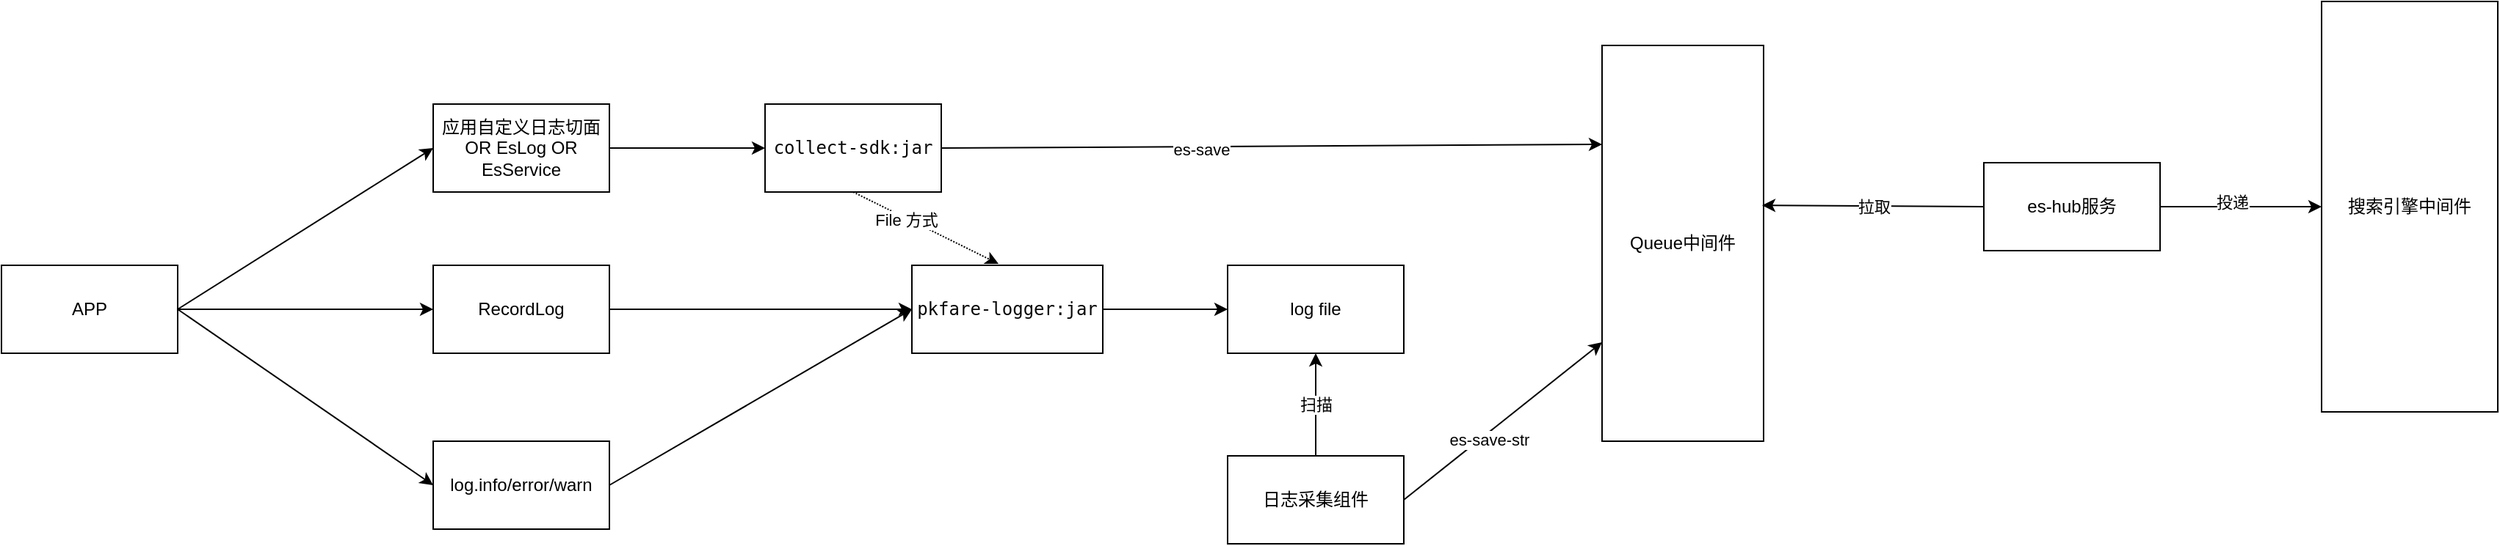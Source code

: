 <mxfile version="20.5.1" type="github">
  <diagram id="kPDA9VfYAO7xyKMvzVB0" name="第 1 页">
    <mxGraphModel dx="1393" dy="981" grid="1" gridSize="10" guides="1" tooltips="1" connect="1" arrows="1" fold="1" page="1" pageScale="1" pageWidth="827" pageHeight="1169" math="0" shadow="0">
      <root>
        <mxCell id="0" />
        <mxCell id="1" parent="0" />
        <mxCell id="HedHW2Ap92B9lxm5ix0j-6" style="rounded=0;orthogonalLoop=1;jettySize=auto;html=1;exitX=1;exitY=0.5;exitDx=0;exitDy=0;entryX=0;entryY=0.5;entryDx=0;entryDy=0;" edge="1" parent="1" source="HedHW2Ap92B9lxm5ix0j-1" target="HedHW2Ap92B9lxm5ix0j-2">
          <mxGeometry relative="1" as="geometry" />
        </mxCell>
        <mxCell id="HedHW2Ap92B9lxm5ix0j-7" style="edgeStyle=none;rounded=0;orthogonalLoop=1;jettySize=auto;html=1;exitX=1;exitY=0.5;exitDx=0;exitDy=0;entryX=0;entryY=0.5;entryDx=0;entryDy=0;" edge="1" parent="1" source="HedHW2Ap92B9lxm5ix0j-1" target="HedHW2Ap92B9lxm5ix0j-3">
          <mxGeometry relative="1" as="geometry" />
        </mxCell>
        <mxCell id="HedHW2Ap92B9lxm5ix0j-8" style="edgeStyle=none;rounded=0;orthogonalLoop=1;jettySize=auto;html=1;exitX=1;exitY=0.5;exitDx=0;exitDy=0;entryX=0;entryY=0.5;entryDx=0;entryDy=0;" edge="1" parent="1" source="HedHW2Ap92B9lxm5ix0j-1" target="HedHW2Ap92B9lxm5ix0j-4">
          <mxGeometry relative="1" as="geometry" />
        </mxCell>
        <mxCell id="HedHW2Ap92B9lxm5ix0j-1" value="APP" style="rounded=0;whiteSpace=wrap;html=1;" vertex="1" parent="1">
          <mxGeometry x="60" y="230" width="120" height="60" as="geometry" />
        </mxCell>
        <mxCell id="HedHW2Ap92B9lxm5ix0j-10" value="" style="edgeStyle=none;rounded=0;orthogonalLoop=1;jettySize=auto;html=1;" edge="1" parent="1" source="HedHW2Ap92B9lxm5ix0j-2" target="HedHW2Ap92B9lxm5ix0j-9">
          <mxGeometry relative="1" as="geometry" />
        </mxCell>
        <mxCell id="HedHW2Ap92B9lxm5ix0j-2" value="应用自定义日志切面 OR EsLog OR EsService" style="rounded=0;whiteSpace=wrap;html=1;" vertex="1" parent="1">
          <mxGeometry x="354" y="120" width="120" height="60" as="geometry" />
        </mxCell>
        <mxCell id="HedHW2Ap92B9lxm5ix0j-12" value="" style="edgeStyle=none;rounded=0;orthogonalLoop=1;jettySize=auto;html=1;" edge="1" parent="1" source="HedHW2Ap92B9lxm5ix0j-3" target="HedHW2Ap92B9lxm5ix0j-11">
          <mxGeometry relative="1" as="geometry" />
        </mxCell>
        <mxCell id="HedHW2Ap92B9lxm5ix0j-3" value="RecordLog" style="rounded=0;whiteSpace=wrap;html=1;" vertex="1" parent="1">
          <mxGeometry x="354" y="230" width="120" height="60" as="geometry" />
        </mxCell>
        <mxCell id="HedHW2Ap92B9lxm5ix0j-16" style="edgeStyle=none;rounded=0;orthogonalLoop=1;jettySize=auto;html=1;exitX=1;exitY=0.5;exitDx=0;exitDy=0;entryX=0;entryY=0.5;entryDx=0;entryDy=0;" edge="1" parent="1" source="HedHW2Ap92B9lxm5ix0j-4" target="HedHW2Ap92B9lxm5ix0j-11">
          <mxGeometry relative="1" as="geometry" />
        </mxCell>
        <mxCell id="HedHW2Ap92B9lxm5ix0j-4" value="log.info/error/warn" style="rounded=0;whiteSpace=wrap;html=1;" vertex="1" parent="1">
          <mxGeometry x="354" y="350" width="120" height="60" as="geometry" />
        </mxCell>
        <mxCell id="HedHW2Ap92B9lxm5ix0j-13" style="edgeStyle=none;rounded=0;orthogonalLoop=1;jettySize=auto;html=1;exitX=0.5;exitY=1;exitDx=0;exitDy=0;entryX=0.454;entryY=-0.017;entryDx=0;entryDy=0;entryPerimeter=0;dashed=1;dashPattern=1 1;" edge="1" parent="1" source="HedHW2Ap92B9lxm5ix0j-9" target="HedHW2Ap92B9lxm5ix0j-11">
          <mxGeometry relative="1" as="geometry" />
        </mxCell>
        <mxCell id="HedHW2Ap92B9lxm5ix0j-15" value="File 方式" style="edgeLabel;html=1;align=center;verticalAlign=middle;resizable=0;points=[];" vertex="1" connectable="0" parent="HedHW2Ap92B9lxm5ix0j-13">
          <mxGeometry x="-0.265" y="-1" relative="1" as="geometry">
            <mxPoint as="offset" />
          </mxGeometry>
        </mxCell>
        <mxCell id="HedHW2Ap92B9lxm5ix0j-20" style="edgeStyle=none;rounded=0;orthogonalLoop=1;jettySize=auto;html=1;exitX=1;exitY=0.5;exitDx=0;exitDy=0;entryX=0;entryY=0.25;entryDx=0;entryDy=0;" edge="1" parent="1" source="HedHW2Ap92B9lxm5ix0j-9" target="HedHW2Ap92B9lxm5ix0j-19">
          <mxGeometry relative="1" as="geometry" />
        </mxCell>
        <mxCell id="HedHW2Ap92B9lxm5ix0j-21" value="es-save" style="edgeLabel;html=1;align=center;verticalAlign=middle;resizable=0;points=[];" vertex="1" connectable="0" parent="HedHW2Ap92B9lxm5ix0j-20">
          <mxGeometry x="-0.214" y="-2" relative="1" as="geometry">
            <mxPoint as="offset" />
          </mxGeometry>
        </mxCell>
        <mxCell id="HedHW2Ap92B9lxm5ix0j-9" value="&lt;pre style=&quot;text-align: start; background-color: rgb(255, 255, 255); color: rgb(8, 8, 8); font-family: Consolas, monospace; font-size: 9pt;&quot;&gt;collect-sdk:jar&lt;/pre&gt;" style="whiteSpace=wrap;html=1;rounded=0;" vertex="1" parent="1">
          <mxGeometry x="580" y="120" width="120" height="60" as="geometry" />
        </mxCell>
        <mxCell id="HedHW2Ap92B9lxm5ix0j-18" value="" style="edgeStyle=none;rounded=0;orthogonalLoop=1;jettySize=auto;html=1;" edge="1" parent="1" source="HedHW2Ap92B9lxm5ix0j-11" target="HedHW2Ap92B9lxm5ix0j-17">
          <mxGeometry relative="1" as="geometry" />
        </mxCell>
        <mxCell id="HedHW2Ap92B9lxm5ix0j-11" value="&lt;pre style=&quot;text-align: start; background-color: rgb(255, 255, 255); color: rgb(8, 8, 8); font-family: Consolas, monospace; font-size: 9pt;&quot;&gt;pkfare-logger:jar&lt;/pre&gt;" style="whiteSpace=wrap;html=1;rounded=0;" vertex="1" parent="1">
          <mxGeometry x="680" y="230" width="130" height="60" as="geometry" />
        </mxCell>
        <mxCell id="HedHW2Ap92B9lxm5ix0j-17" value="log file" style="whiteSpace=wrap;html=1;rounded=0;" vertex="1" parent="1">
          <mxGeometry x="895" y="230" width="120" height="60" as="geometry" />
        </mxCell>
        <mxCell id="HedHW2Ap92B9lxm5ix0j-19" value="Queue中间件" style="rounded=0;whiteSpace=wrap;html=1;" vertex="1" parent="1">
          <mxGeometry x="1150" y="80" width="110" height="270" as="geometry" />
        </mxCell>
        <mxCell id="HedHW2Ap92B9lxm5ix0j-23" style="edgeStyle=none;rounded=0;orthogonalLoop=1;jettySize=auto;html=1;exitX=1;exitY=0.5;exitDx=0;exitDy=0;entryX=0;entryY=0.75;entryDx=0;entryDy=0;" edge="1" parent="1" source="HedHW2Ap92B9lxm5ix0j-22" target="HedHW2Ap92B9lxm5ix0j-19">
          <mxGeometry relative="1" as="geometry" />
        </mxCell>
        <mxCell id="HedHW2Ap92B9lxm5ix0j-24" value="es-save-str" style="edgeLabel;html=1;align=center;verticalAlign=middle;resizable=0;points=[];" vertex="1" connectable="0" parent="HedHW2Ap92B9lxm5ix0j-23">
          <mxGeometry x="-0.171" y="-3" relative="1" as="geometry">
            <mxPoint y="1" as="offset" />
          </mxGeometry>
        </mxCell>
        <mxCell id="HedHW2Ap92B9lxm5ix0j-26" value="扫描" style="edgeStyle=none;rounded=0;orthogonalLoop=1;jettySize=auto;html=1;exitX=0.5;exitY=0;exitDx=0;exitDy=0;entryX=0.5;entryY=1;entryDx=0;entryDy=0;" edge="1" parent="1" source="HedHW2Ap92B9lxm5ix0j-22" target="HedHW2Ap92B9lxm5ix0j-17">
          <mxGeometry relative="1" as="geometry" />
        </mxCell>
        <mxCell id="HedHW2Ap92B9lxm5ix0j-22" value="日志采集组件" style="rounded=0;whiteSpace=wrap;html=1;" vertex="1" parent="1">
          <mxGeometry x="895" y="360" width="120" height="60" as="geometry" />
        </mxCell>
        <mxCell id="HedHW2Ap92B9lxm5ix0j-28" value="拉取" style="edgeStyle=none;rounded=0;orthogonalLoop=1;jettySize=auto;html=1;exitX=0;exitY=0.5;exitDx=0;exitDy=0;entryX=0.991;entryY=0.404;entryDx=0;entryDy=0;entryPerimeter=0;" edge="1" parent="1" source="HedHW2Ap92B9lxm5ix0j-27" target="HedHW2Ap92B9lxm5ix0j-19">
          <mxGeometry relative="1" as="geometry" />
        </mxCell>
        <mxCell id="HedHW2Ap92B9lxm5ix0j-30" style="edgeStyle=none;rounded=0;orthogonalLoop=1;jettySize=auto;html=1;exitX=1;exitY=0.5;exitDx=0;exitDy=0;entryX=0;entryY=0.5;entryDx=0;entryDy=0;" edge="1" parent="1" source="HedHW2Ap92B9lxm5ix0j-27" target="HedHW2Ap92B9lxm5ix0j-29">
          <mxGeometry relative="1" as="geometry" />
        </mxCell>
        <mxCell id="HedHW2Ap92B9lxm5ix0j-31" value="投递" style="edgeLabel;html=1;align=center;verticalAlign=middle;resizable=0;points=[];" vertex="1" connectable="0" parent="HedHW2Ap92B9lxm5ix0j-30">
          <mxGeometry x="-0.109" y="3" relative="1" as="geometry">
            <mxPoint as="offset" />
          </mxGeometry>
        </mxCell>
        <mxCell id="HedHW2Ap92B9lxm5ix0j-27" value="es-hub服务" style="rounded=0;whiteSpace=wrap;html=1;" vertex="1" parent="1">
          <mxGeometry x="1410" y="160" width="120" height="60" as="geometry" />
        </mxCell>
        <mxCell id="HedHW2Ap92B9lxm5ix0j-29" value="搜索引擎中间件" style="rounded=0;whiteSpace=wrap;html=1;" vertex="1" parent="1">
          <mxGeometry x="1640" y="50" width="120" height="280" as="geometry" />
        </mxCell>
      </root>
    </mxGraphModel>
  </diagram>
</mxfile>
